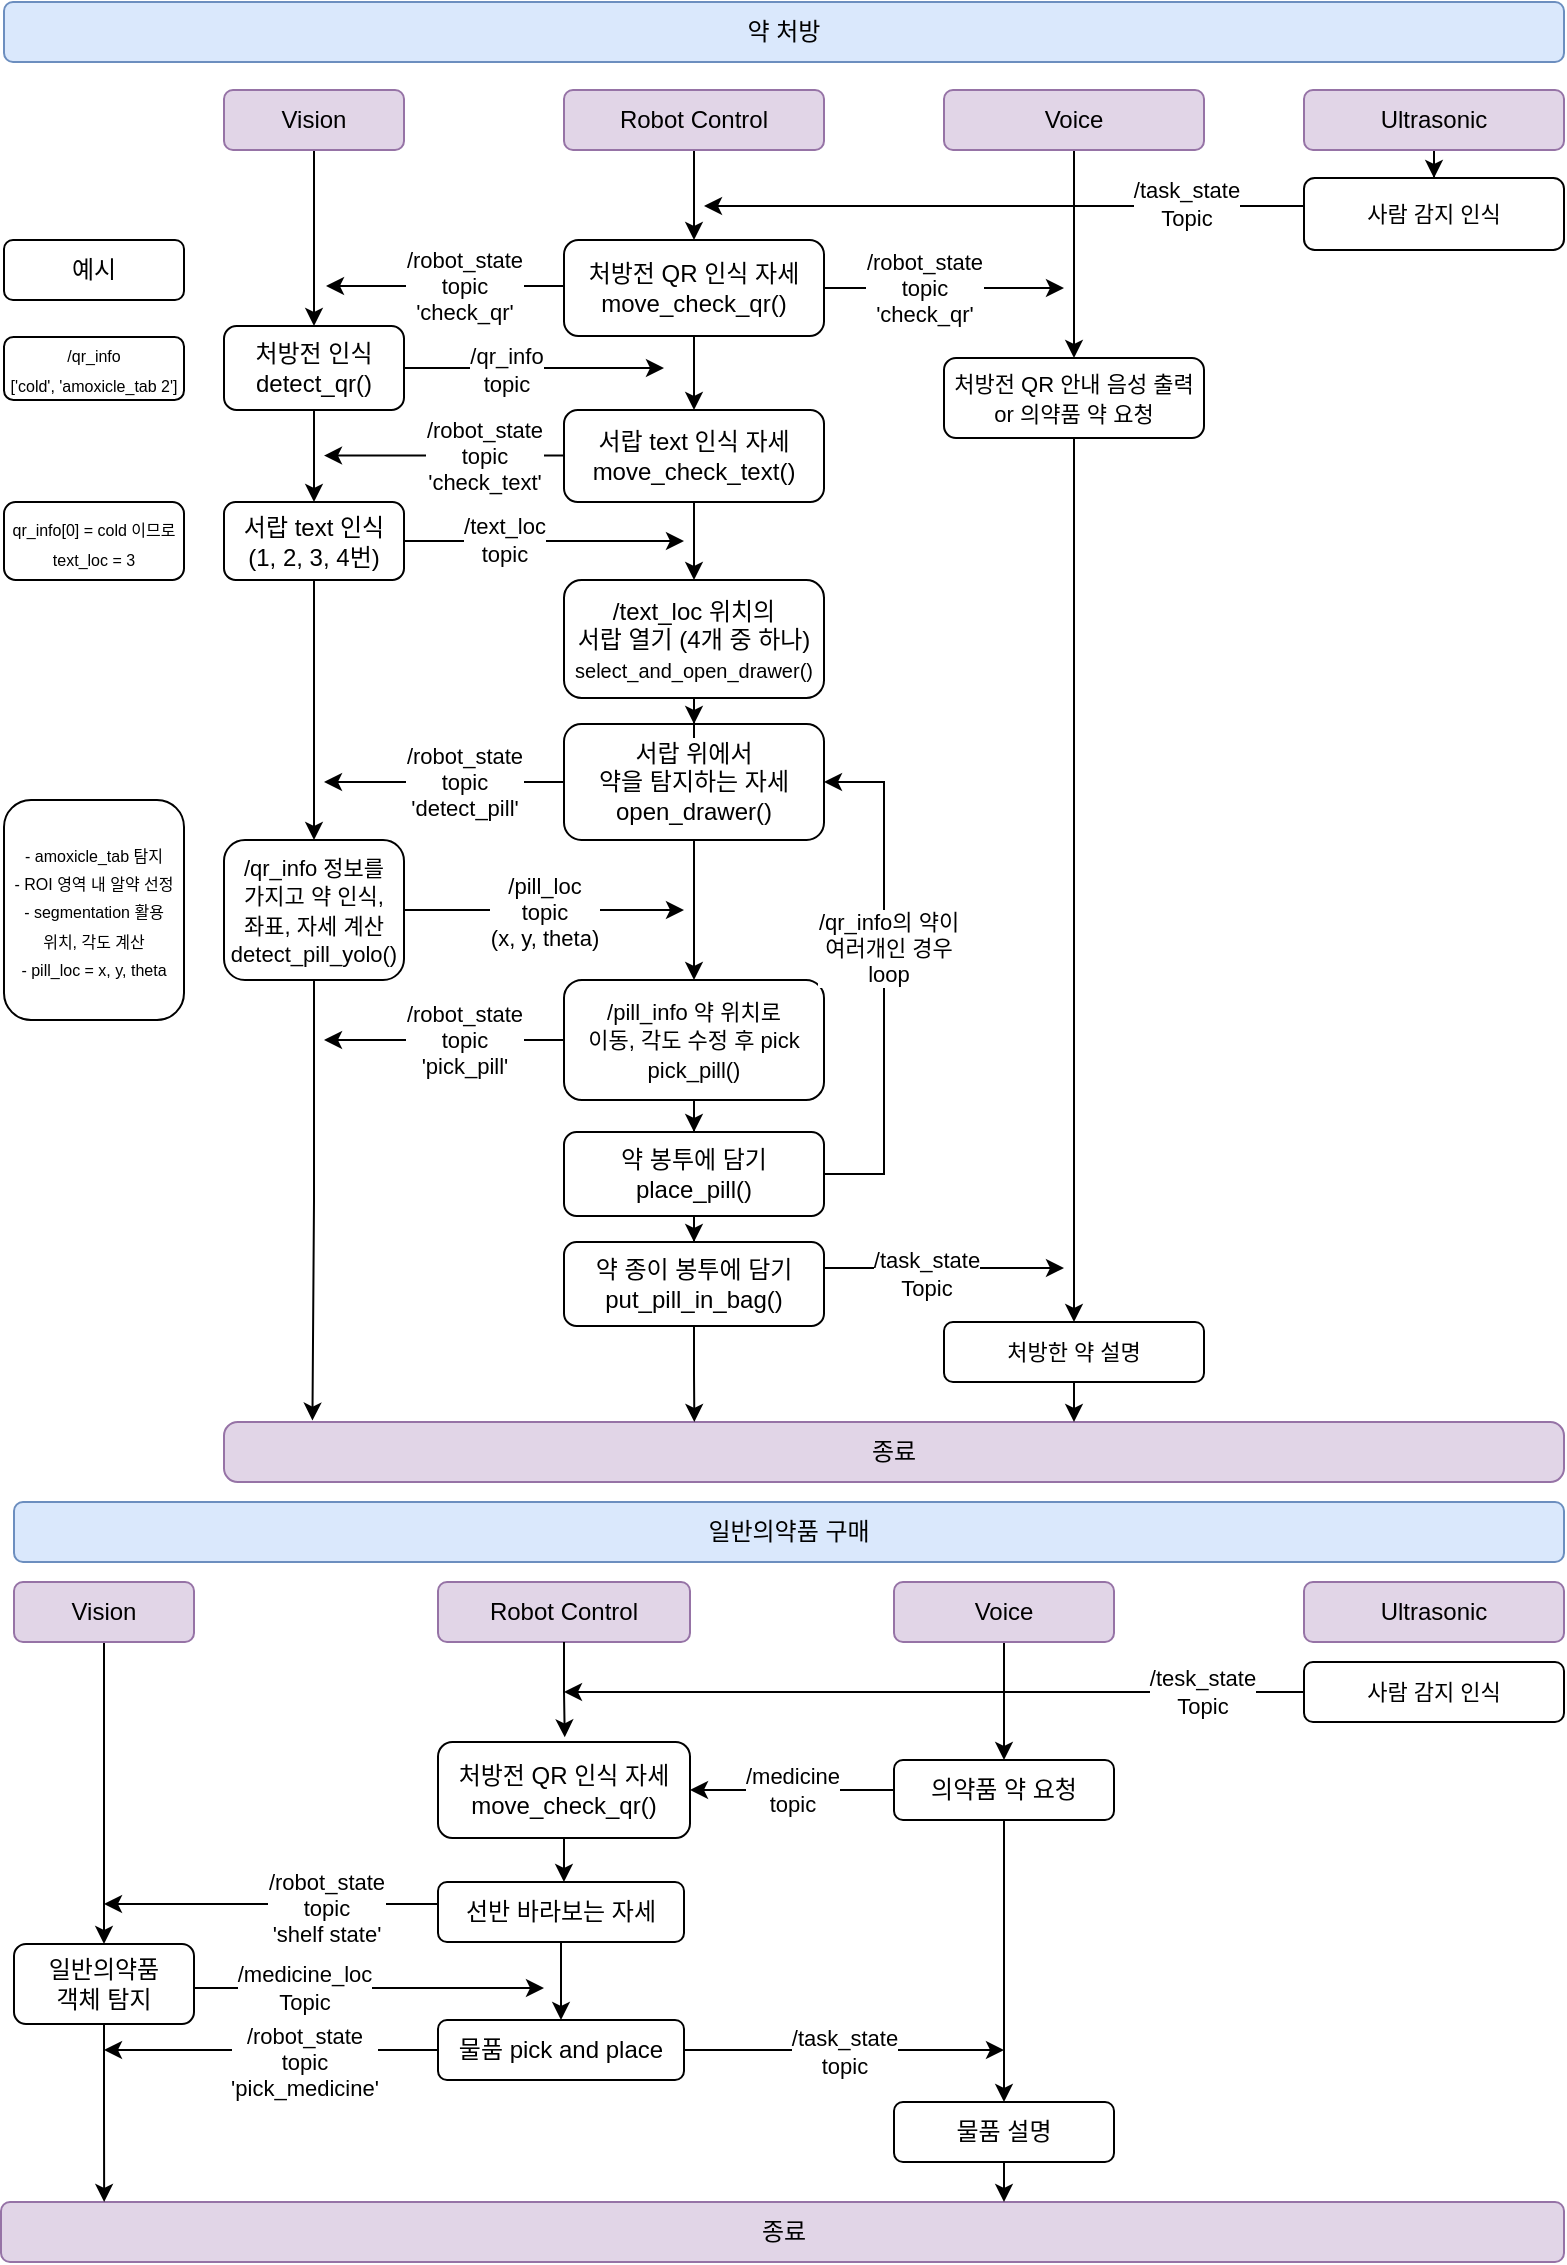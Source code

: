 <mxfile version="27.1.3">
  <diagram name="페이지-1" id="VVqCfOVXfzy3V_eHcKEl">
    <mxGraphModel dx="1085" dy="611" grid="1" gridSize="10" guides="1" tooltips="1" connect="1" arrows="1" fold="1" page="1" pageScale="1" pageWidth="827" pageHeight="1169" background="#ffffff" math="0" shadow="0">
      <root>
        <mxCell id="0" />
        <mxCell id="1" parent="0" />
        <mxCell id="ZfewzwySDCzYrbojLsdr-8" value="" style="edgeStyle=orthogonalEdgeStyle;rounded=0;orthogonalLoop=1;jettySize=auto;html=1;" parent="1" source="4uhuHD_OqtdL1rbwjFQc-1" target="4uhuHD_OqtdL1rbwjFQc-3" edge="1">
          <mxGeometry relative="1" as="geometry" />
        </mxCell>
        <mxCell id="4uhuHD_OqtdL1rbwjFQc-1" value="Vision" style="rounded=1;whiteSpace=wrap;html=1;fillColor=#e1d5e7;strokeColor=#9673a6;" parent="1" vertex="1">
          <mxGeometry x="130" y="64" width="90" height="30" as="geometry" />
        </mxCell>
        <mxCell id="ZfewzwySDCzYrbojLsdr-11" style="edgeStyle=orthogonalEdgeStyle;rounded=0;orthogonalLoop=1;jettySize=auto;html=1;entryX=0.5;entryY=0;entryDx=0;entryDy=0;" parent="1" source="4uhuHD_OqtdL1rbwjFQc-2" target="4uhuHD_OqtdL1rbwjFQc-4" edge="1">
          <mxGeometry relative="1" as="geometry" />
        </mxCell>
        <mxCell id="4uhuHD_OqtdL1rbwjFQc-2" value="Robot Control" style="rounded=1;whiteSpace=wrap;html=1;fillColor=#e1d5e7;strokeColor=#9673a6;" parent="1" vertex="1">
          <mxGeometry x="300" y="64" width="130" height="30" as="geometry" />
        </mxCell>
        <mxCell id="ZfewzwySDCzYrbojLsdr-15" style="edgeStyle=orthogonalEdgeStyle;rounded=0;orthogonalLoop=1;jettySize=auto;html=1;" parent="1" source="4uhuHD_OqtdL1rbwjFQc-3" edge="1">
          <mxGeometry relative="1" as="geometry">
            <mxPoint x="350" y="203" as="targetPoint" />
          </mxGeometry>
        </mxCell>
        <mxCell id="ZfewzwySDCzYrbojLsdr-16" value="/qr_info&lt;div&gt;topic&lt;/div&gt;" style="edgeLabel;html=1;align=center;verticalAlign=middle;resizable=0;points=[];" parent="ZfewzwySDCzYrbojLsdr-15" vertex="1" connectable="0">
          <mxGeometry x="0.117" relative="1" as="geometry">
            <mxPoint x="-22" as="offset" />
          </mxGeometry>
        </mxCell>
        <mxCell id="ZfewzwySDCzYrbojLsdr-26" style="edgeStyle=orthogonalEdgeStyle;rounded=0;orthogonalLoop=1;jettySize=auto;html=1;entryX=0.5;entryY=0;entryDx=0;entryDy=0;" parent="1" source="4uhuHD_OqtdL1rbwjFQc-3" target="ZfewzwySDCzYrbojLsdr-25" edge="1">
          <mxGeometry relative="1" as="geometry" />
        </mxCell>
        <mxCell id="4uhuHD_OqtdL1rbwjFQc-3" value="처방전 인식&lt;div&gt;detect_qr()&lt;/div&gt;" style="rounded=1;whiteSpace=wrap;html=1;" parent="1" vertex="1">
          <mxGeometry x="130" y="182" width="90" height="42" as="geometry" />
        </mxCell>
        <mxCell id="ZfewzwySDCzYrbojLsdr-12" value="/robot_state&lt;div&gt;topic&lt;/div&gt;&lt;div&gt;&#39;check_qr&#39;&lt;/div&gt;" style="edgeStyle=orthogonalEdgeStyle;rounded=0;orthogonalLoop=1;jettySize=auto;html=1;" parent="1" edge="1">
          <mxGeometry x="-0.147" relative="1" as="geometry">
            <mxPoint x="181" y="162" as="targetPoint" />
            <mxPoint x="301" y="162.032" as="sourcePoint" />
            <mxPoint as="offset" />
          </mxGeometry>
        </mxCell>
        <mxCell id="ZfewzwySDCzYrbojLsdr-18" value="" style="edgeStyle=orthogonalEdgeStyle;rounded=0;orthogonalLoop=1;jettySize=auto;html=1;" parent="1" source="4uhuHD_OqtdL1rbwjFQc-4" target="ZfewzwySDCzYrbojLsdr-17" edge="1">
          <mxGeometry relative="1" as="geometry" />
        </mxCell>
        <mxCell id="VaNRtjLqdTXlUVfQ7H0l-16" value="&lt;span style=&quot;forced-color-adjust: none; color: light-dark(rgb(0, 0, 0), rgb(237, 237, 237)); font-family: Helvetica; font-size: 11px; font-style: normal; font-variant-ligatures: normal; font-variant-caps: normal; font-weight: 400; letter-spacing: normal; orphans: 2; text-align: center; text-indent: 0px; text-transform: none; widows: 2; word-spacing: 0px; -webkit-text-stroke-width: 0px; white-space: nowrap; background-color: light-dark(rgb(255, 255, 255), rgb(18, 18, 18)); text-decoration-thickness: initial; text-decoration-style: initial; text-decoration-color: initial; float: none; display: inline !important;&quot; data-mx-given-colors=&quot;{&amp;quot;color&amp;quot;:&amp;quot;rgb(0, 0, 0)&amp;quot;,&amp;quot;background-color&amp;quot;:&amp;quot;rgb(255, 255, 255)&amp;quot;}&quot;&gt;/robot_state&lt;/span&gt;&lt;div style=&quot;forced-color-adjust: none; color: light-dark(rgb(0, 0, 0), rgb(237, 237, 237)); font-family: Helvetica; font-size: 11px; font-style: normal; font-variant-ligatures: normal; font-variant-caps: normal; font-weight: 400; letter-spacing: normal; orphans: 2; text-align: center; text-indent: 0px; text-transform: none; widows: 2; word-spacing: 0px; -webkit-text-stroke-width: 0px; white-space: nowrap; text-decoration-thickness: initial; text-decoration-style: initial; text-decoration-color: initial;&quot; data-mx-given-colors=&quot;{&amp;quot;color&amp;quot;:&amp;quot;rgb(0, 0, 0)&amp;quot;}&quot;&gt;topic&lt;/div&gt;&lt;div style=&quot;forced-color-adjust: none; color: light-dark(rgb(0, 0, 0), rgb(237, 237, 237)); font-family: Helvetica; font-size: 11px; font-style: normal; font-variant-ligatures: normal; font-variant-caps: normal; font-weight: 400; letter-spacing: normal; orphans: 2; text-align: center; text-indent: 0px; text-transform: none; widows: 2; word-spacing: 0px; -webkit-text-stroke-width: 0px; white-space: nowrap; text-decoration-thickness: initial; text-decoration-style: initial; text-decoration-color: initial;&quot; data-mx-given-colors=&quot;{&amp;quot;color&amp;quot;:&amp;quot;rgb(0, 0, 0)&amp;quot;}&quot;&gt;&#39;check_qr&#39;&lt;/div&gt;" style="edgeStyle=orthogonalEdgeStyle;rounded=0;orthogonalLoop=1;jettySize=auto;html=1;" parent="1" source="4uhuHD_OqtdL1rbwjFQc-4" edge="1">
          <mxGeometry x="-0.17" relative="1" as="geometry">
            <mxPoint x="550" y="163" as="targetPoint" />
            <mxPoint as="offset" />
          </mxGeometry>
        </mxCell>
        <mxCell id="4uhuHD_OqtdL1rbwjFQc-4" value="처방전 QR 인식 자세&lt;div&gt;move_check_qr()&lt;/div&gt;" style="rounded=1;whiteSpace=wrap;html=1;" parent="1" vertex="1">
          <mxGeometry x="300" y="139" width="130" height="48" as="geometry" />
        </mxCell>
        <mxCell id="4uhuHD_OqtdL1rbwjFQc-9" value="" style="edgeStyle=orthogonalEdgeStyle;rounded=0;orthogonalLoop=1;jettySize=auto;html=1;" parent="1" source="4uhuHD_OqtdL1rbwjFQc-6" target="4uhuHD_OqtdL1rbwjFQc-8" edge="1">
          <mxGeometry relative="1" as="geometry" />
        </mxCell>
        <mxCell id="ZfewzwySDCzYrbojLsdr-33" value="&lt;span style=&quot;forced-color-adjust: none; color: rgb(0, 0, 0); font-family: Helvetica; font-size: 11px; font-style: normal; font-variant-ligatures: normal; font-variant-caps: normal; font-weight: 400; letter-spacing: normal; orphans: 2; text-align: center; text-indent: 0px; text-transform: none; widows: 2; word-spacing: 0px; -webkit-text-stroke-width: 0px; white-space: nowrap; background-color: rgb(255, 255, 255); text-decoration-thickness: initial; text-decoration-style: initial; text-decoration-color: initial; float: none; display: inline !important;&quot;&gt;/robot_state&lt;/span&gt;&lt;div style=&quot;forced-color-adjust: none; color: rgb(0, 0, 0); font-family: Helvetica; font-size: 11px; font-style: normal; font-variant-ligatures: normal; font-variant-caps: normal; font-weight: 400; letter-spacing: normal; orphans: 2; text-align: center; text-indent: 0px; text-transform: none; widows: 2; word-spacing: 0px; -webkit-text-stroke-width: 0px; white-space: nowrap; text-decoration-thickness: initial; text-decoration-style: initial; text-decoration-color: initial;&quot;&gt;topic&lt;/div&gt;&lt;div style=&quot;forced-color-adjust: none; color: rgb(0, 0, 0); font-family: Helvetica; font-size: 11px; font-style: normal; font-variant-ligatures: normal; font-variant-caps: normal; font-weight: 400; letter-spacing: normal; orphans: 2; text-align: center; text-indent: 0px; text-transform: none; widows: 2; word-spacing: 0px; -webkit-text-stroke-width: 0px; white-space: nowrap; text-decoration-thickness: initial; text-decoration-style: initial; text-decoration-color: initial;&quot;&gt;&#39;detect_pill&#39;&lt;/div&gt;" style="edgeStyle=orthogonalEdgeStyle;rounded=0;orthogonalLoop=1;jettySize=auto;html=1;" parent="1" source="4uhuHD_OqtdL1rbwjFQc-6" edge="1">
          <mxGeometry x="-0.17" relative="1" as="geometry">
            <mxPoint x="180" y="410" as="targetPoint" />
            <mxPoint as="offset" />
          </mxGeometry>
        </mxCell>
        <mxCell id="4uhuHD_OqtdL1rbwjFQc-6" value="서랍 위에서&lt;div&gt;약을 탐지하는 자세&lt;/div&gt;&lt;div&gt;open_drawer()&lt;/div&gt;" style="rounded=1;whiteSpace=wrap;html=1;" parent="1" vertex="1">
          <mxGeometry x="300" y="381" width="130" height="58" as="geometry" />
        </mxCell>
        <mxCell id="ZfewzwySDCzYrbojLsdr-38" value="&lt;span style=&quot;forced-color-adjust: none; color: rgb(0, 0, 0); font-family: Helvetica; font-size: 11px; font-style: normal; font-variant-ligatures: normal; font-variant-caps: normal; font-weight: 400; letter-spacing: normal; orphans: 2; text-align: center; text-indent: 0px; text-transform: none; widows: 2; word-spacing: 0px; -webkit-text-stroke-width: 0px; white-space: nowrap; background-color: rgb(255, 255, 255); text-decoration-thickness: initial; text-decoration-style: initial; text-decoration-color: initial; float: none; display: inline !important;&quot;&gt;/robot_state&lt;/span&gt;&lt;div style=&quot;forced-color-adjust: none; color: rgb(0, 0, 0); font-family: Helvetica; font-size: 11px; font-style: normal; font-variant-ligatures: normal; font-variant-caps: normal; font-weight: 400; letter-spacing: normal; orphans: 2; text-align: center; text-indent: 0px; text-transform: none; widows: 2; word-spacing: 0px; -webkit-text-stroke-width: 0px; white-space: nowrap; text-decoration-thickness: initial; text-decoration-style: initial; text-decoration-color: initial;&quot;&gt;topic&lt;/div&gt;&lt;div style=&quot;forced-color-adjust: none; color: rgb(0, 0, 0); font-family: Helvetica; font-size: 11px; font-style: normal; font-variant-ligatures: normal; font-variant-caps: normal; font-weight: 400; letter-spacing: normal; orphans: 2; text-align: center; text-indent: 0px; text-transform: none; widows: 2; word-spacing: 0px; -webkit-text-stroke-width: 0px; white-space: nowrap; text-decoration-thickness: initial; text-decoration-style: initial; text-decoration-color: initial;&quot;&gt;&#39;pick_pill&#39;&lt;/div&gt;" style="edgeStyle=orthogonalEdgeStyle;rounded=0;orthogonalLoop=1;jettySize=auto;html=1;" parent="1" source="4uhuHD_OqtdL1rbwjFQc-8" edge="1">
          <mxGeometry x="-0.17" relative="1" as="geometry">
            <mxPoint x="180.0" y="539" as="targetPoint" />
            <mxPoint as="offset" />
          </mxGeometry>
        </mxCell>
        <mxCell id="ZfewzwySDCzYrbojLsdr-40" style="edgeStyle=orthogonalEdgeStyle;rounded=0;orthogonalLoop=1;jettySize=auto;html=1;entryX=0.5;entryY=0;entryDx=0;entryDy=0;" parent="1" source="4uhuHD_OqtdL1rbwjFQc-8" target="4uhuHD_OqtdL1rbwjFQc-15" edge="1">
          <mxGeometry relative="1" as="geometry" />
        </mxCell>
        <mxCell id="4uhuHD_OqtdL1rbwjFQc-8" value="&lt;span style=&quot;font-size: 11px; text-wrap-mode: nowrap; background-color: rgb(255, 255, 255);&quot;&gt;/pill_info 약 위치로 &lt;br&gt;이동, 각도 수정 후 pick&lt;/span&gt;&lt;div&gt;&lt;span style=&quot;font-size: 11px; text-wrap-mode: nowrap; background-color: rgb(255, 255, 255);&quot;&gt;pick_pill()&lt;/span&gt;&lt;/div&gt;" style="rounded=1;whiteSpace=wrap;html=1;" parent="1" vertex="1">
          <mxGeometry x="300" y="509" width="130" height="60" as="geometry" />
        </mxCell>
        <mxCell id="ZfewzwySDCzYrbojLsdr-51" style="edgeStyle=orthogonalEdgeStyle;rounded=0;orthogonalLoop=1;jettySize=auto;html=1;entryX=1;entryY=0.5;entryDx=0;entryDy=0;" parent="1" source="4uhuHD_OqtdL1rbwjFQc-15" target="4uhuHD_OqtdL1rbwjFQc-6" edge="1">
          <mxGeometry relative="1" as="geometry">
            <Array as="points">
              <mxPoint x="460" y="606" />
              <mxPoint x="460" y="410" />
            </Array>
          </mxGeometry>
        </mxCell>
        <mxCell id="ZfewzwySDCzYrbojLsdr-52" value="&lt;div&gt;/qr_info의 약이&lt;/div&gt;여러개인 경우&lt;div&gt;loop&lt;/div&gt;" style="edgeLabel;html=1;align=center;verticalAlign=middle;resizable=0;points=[];" parent="ZfewzwySDCzYrbojLsdr-51" vertex="1" connectable="0">
          <mxGeometry x="0.118" y="-2" relative="1" as="geometry">
            <mxPoint as="offset" />
          </mxGeometry>
        </mxCell>
        <mxCell id="VaNRtjLqdTXlUVfQ7H0l-12" value="" style="edgeStyle=orthogonalEdgeStyle;rounded=0;orthogonalLoop=1;jettySize=auto;html=1;" parent="1" source="4uhuHD_OqtdL1rbwjFQc-15" target="VaNRtjLqdTXlUVfQ7H0l-11" edge="1">
          <mxGeometry relative="1" as="geometry" />
        </mxCell>
        <mxCell id="4uhuHD_OqtdL1rbwjFQc-15" value="약 봉투에 담기&lt;div&gt;place_pill()&lt;/div&gt;" style="rounded=1;whiteSpace=wrap;html=1;" parent="1" vertex="1">
          <mxGeometry x="300" y="585" width="130" height="42" as="geometry" />
        </mxCell>
        <mxCell id="4uhuHD_OqtdL1rbwjFQc-18" value="약 처방" style="rounded=1;whiteSpace=wrap;html=1;fillColor=#dae8fc;strokeColor=#6c8ebf;" parent="1" vertex="1">
          <mxGeometry x="20" y="20" width="780" height="30" as="geometry" />
        </mxCell>
        <mxCell id="NTEcIHUlj5o2l75i7hv5-12" style="edgeStyle=orthogonalEdgeStyle;rounded=0;orthogonalLoop=1;jettySize=auto;html=1;entryX=0.5;entryY=0;entryDx=0;entryDy=0;" parent="1" source="4uhuHD_OqtdL1rbwjFQc-22" target="4uhuHD_OqtdL1rbwjFQc-32" edge="1">
          <mxGeometry relative="1" as="geometry" />
        </mxCell>
        <mxCell id="4uhuHD_OqtdL1rbwjFQc-22" value="Vision" style="rounded=1;whiteSpace=wrap;html=1;fillColor=#e1d5e7;strokeColor=#9673a6;" parent="1" vertex="1">
          <mxGeometry x="25" y="810" width="90" height="30" as="geometry" />
        </mxCell>
        <mxCell id="4uhuHD_OqtdL1rbwjFQc-23" value="Robot Control" style="rounded=1;whiteSpace=wrap;html=1;fillColor=#e1d5e7;strokeColor=#9673a6;" parent="1" vertex="1">
          <mxGeometry x="237" y="810" width="126" height="30" as="geometry" />
        </mxCell>
        <mxCell id="4Y7MrG0Yg-tEDEvkfqsa-24" style="edgeStyle=orthogonalEdgeStyle;rounded=0;orthogonalLoop=1;jettySize=auto;html=1;entryX=0.5;entryY=0;entryDx=0;entryDy=0;" edge="1" parent="1" source="4uhuHD_OqtdL1rbwjFQc-24" target="4uhuHD_OqtdL1rbwjFQc-26">
          <mxGeometry relative="1" as="geometry" />
        </mxCell>
        <mxCell id="4uhuHD_OqtdL1rbwjFQc-24" value="Voice" style="rounded=1;whiteSpace=wrap;html=1;fillColor=#e1d5e7;strokeColor=#9673a6;" parent="1" vertex="1">
          <mxGeometry x="465" y="810" width="110" height="30" as="geometry" />
        </mxCell>
        <mxCell id="NTEcIHUlj5o2l75i7hv5-8" style="edgeStyle=orthogonalEdgeStyle;rounded=0;orthogonalLoop=1;jettySize=auto;html=1;entryX=0.5;entryY=0;entryDx=0;entryDy=0;" parent="1" source="4uhuHD_OqtdL1rbwjFQc-26" target="NTEcIHUlj5o2l75i7hv5-6" edge="1">
          <mxGeometry relative="1" as="geometry" />
        </mxCell>
        <mxCell id="4Y7MrG0Yg-tEDEvkfqsa-23" value="&lt;span style=&quot;color: rgb(0, 0, 0); font-family: Helvetica; font-size: 11px; font-style: normal; font-variant-ligatures: normal; font-variant-caps: normal; font-weight: 400; letter-spacing: normal; orphans: 2; text-align: center; text-indent: 0px; text-transform: none; widows: 2; word-spacing: 0px; -webkit-text-stroke-width: 0px; white-space: nowrap; background-color: rgb(255, 255, 255); text-decoration-thickness: initial; text-decoration-style: initial; text-decoration-color: initial; display: inline !important; float: none;&quot;&gt;/medicine&lt;/span&gt;&lt;div style=&quot;forced-color-adjust: none; color: rgb(0, 0, 0); font-family: Helvetica; font-size: 11px; font-style: normal; font-variant-ligatures: normal; font-variant-caps: normal; font-weight: 400; letter-spacing: normal; orphans: 2; text-align: center; text-indent: 0px; text-transform: none; widows: 2; word-spacing: 0px; -webkit-text-stroke-width: 0px; white-space: nowrap; text-decoration-thickness: initial; text-decoration-style: initial; text-decoration-color: initial;&quot;&gt;topic&lt;/div&gt;" style="edgeStyle=orthogonalEdgeStyle;rounded=0;orthogonalLoop=1;jettySize=auto;html=1;entryX=1;entryY=0.5;entryDx=0;entryDy=0;" edge="1" parent="1" source="4uhuHD_OqtdL1rbwjFQc-26" target="4Y7MrG0Yg-tEDEvkfqsa-17">
          <mxGeometry relative="1" as="geometry" />
        </mxCell>
        <mxCell id="4uhuHD_OqtdL1rbwjFQc-26" value="의약품 약 요청" style="rounded=1;whiteSpace=wrap;html=1;" parent="1" vertex="1">
          <mxGeometry x="465" y="899" width="110" height="30" as="geometry" />
        </mxCell>
        <mxCell id="4uhuHD_OqtdL1rbwjFQc-28" value="일반의약품 구매" style="rounded=1;whiteSpace=wrap;html=1;fillColor=#dae8fc;strokeColor=#6c8ebf;" parent="1" vertex="1">
          <mxGeometry x="25" y="770" width="775" height="30" as="geometry" />
        </mxCell>
        <mxCell id="4Y7MrG0Yg-tEDEvkfqsa-39" style="edgeStyle=orthogonalEdgeStyle;rounded=0;orthogonalLoop=1;jettySize=auto;html=1;entryX=0.5;entryY=0;entryDx=0;entryDy=0;" edge="1" parent="1" source="4uhuHD_OqtdL1rbwjFQc-29" target="4uhuHD_OqtdL1rbwjFQc-37">
          <mxGeometry relative="1" as="geometry" />
        </mxCell>
        <mxCell id="4Y7MrG0Yg-tEDEvkfqsa-52" style="edgeStyle=orthogonalEdgeStyle;rounded=0;orthogonalLoop=1;jettySize=auto;html=1;" edge="1" parent="1">
          <mxGeometry relative="1" as="geometry">
            <mxPoint x="70" y="971" as="targetPoint" />
            <mxPoint x="237" y="971" as="sourcePoint" />
          </mxGeometry>
        </mxCell>
        <mxCell id="4Y7MrG0Yg-tEDEvkfqsa-53" value="&lt;span style=&quot;color: rgb(0, 0, 0); background-color: rgb(255, 255, 255); float: none; display: inline !important;&quot;&gt;/robot_state&lt;/span&gt;&lt;div style=&quot;color: rgb(0, 0, 0);&quot;&gt;topic&lt;/div&gt;&lt;div style=&quot;color: rgb(0, 0, 0);&quot;&gt;&#39;shelf state&#39;&lt;/div&gt;" style="edgeLabel;html=1;align=center;verticalAlign=middle;resizable=0;points=[];" vertex="1" connectable="0" parent="4Y7MrG0Yg-tEDEvkfqsa-52">
          <mxGeometry x="-0.323" y="2" relative="1" as="geometry">
            <mxPoint as="offset" />
          </mxGeometry>
        </mxCell>
        <mxCell id="4uhuHD_OqtdL1rbwjFQc-29" value="선반 바라보는 자세" style="rounded=1;whiteSpace=wrap;html=1;" parent="1" vertex="1">
          <mxGeometry x="237" y="960" width="123" height="30" as="geometry" />
        </mxCell>
        <mxCell id="4Y7MrG0Yg-tEDEvkfqsa-51" value="&lt;div&gt;/medicine_loc&lt;br&gt;&lt;div style=&quot;forced-color-adjust: none; color: rgb(0, 0, 0); font-family: Helvetica; font-size: 11px; font-style: normal; font-variant-ligatures: normal; font-variant-caps: normal; font-weight: 400; letter-spacing: normal; orphans: 2; text-align: center; text-indent: 0px; text-transform: none; widows: 2; word-spacing: 0px; -webkit-text-stroke-width: 0px; white-space: nowrap; text-decoration-thickness: initial; text-decoration-style: initial; text-decoration-color: initial;&quot;&gt;Topic&lt;/div&gt;&lt;/div&gt;" style="edgeStyle=orthogonalEdgeStyle;rounded=0;orthogonalLoop=1;jettySize=auto;html=1;" edge="1" parent="1">
          <mxGeometry x="-0.373" relative="1" as="geometry">
            <mxPoint x="290" y="1013" as="targetPoint" />
            <mxPoint x="115" y="1013" as="sourcePoint" />
            <mxPoint as="offset" />
          </mxGeometry>
        </mxCell>
        <mxCell id="4uhuHD_OqtdL1rbwjFQc-32" value="일반의약품&lt;div&gt;객체 탐지&lt;/div&gt;" style="rounded=1;whiteSpace=wrap;html=1;" parent="1" vertex="1">
          <mxGeometry x="25" y="991" width="90" height="40" as="geometry" />
        </mxCell>
        <mxCell id="4Y7MrG0Yg-tEDEvkfqsa-34" value="&lt;span style=&quot;forced-color-adjust: none; color: light-dark(rgb(0, 0, 0), rgb(237, 237, 237)); font-family: Helvetica; font-size: 11px; font-style: normal; font-variant-ligatures: normal; font-variant-caps: normal; font-weight: 400; letter-spacing: normal; orphans: 2; text-align: center; text-indent: 0px; text-transform: none; widows: 2; word-spacing: 0px; -webkit-text-stroke-width: 0px; white-space: nowrap; background-color: light-dark(rgb(255, 255, 255), rgb(18, 18, 18)); text-decoration-thickness: initial; text-decoration-style: initial; text-decoration-color: initial; float: none; display: inline !important;&quot; data-mx-given-colors=&quot;{&amp;quot;color&amp;quot;:&amp;quot;rgb(0, 0, 0)&amp;quot;,&amp;quot;background-color&amp;quot;:&amp;quot;rgb(255, 255, 255)&amp;quot;}&quot;&gt;/task_state&lt;/span&gt;&lt;div style=&quot;forced-color-adjust: none; color: light-dark(rgb(0, 0, 0), rgb(237, 237, 237)); font-family: Helvetica; font-size: 11px; font-style: normal; font-variant-ligatures: normal; font-variant-caps: normal; font-weight: 400; letter-spacing: normal; orphans: 2; text-align: center; text-indent: 0px; text-transform: none; widows: 2; word-spacing: 0px; -webkit-text-stroke-width: 0px; white-space: nowrap; text-decoration-thickness: initial; text-decoration-style: initial; text-decoration-color: initial;&quot; data-mx-given-colors=&quot;{&amp;quot;color&amp;quot;:&amp;quot;rgb(0, 0, 0)&amp;quot;}&quot;&gt;topic&lt;/div&gt;" style="edgeStyle=orthogonalEdgeStyle;rounded=0;orthogonalLoop=1;jettySize=auto;html=1;" edge="1" parent="1" source="4uhuHD_OqtdL1rbwjFQc-37">
          <mxGeometry relative="1" as="geometry">
            <mxPoint x="520" y="1044" as="targetPoint" />
          </mxGeometry>
        </mxCell>
        <mxCell id="4Y7MrG0Yg-tEDEvkfqsa-55" value="&lt;span style=&quot;forced-color-adjust: none; color: rgb(0, 0, 0); font-family: Helvetica; font-size: 11px; font-style: normal; font-variant-ligatures: normal; font-variant-caps: normal; font-weight: 400; letter-spacing: normal; orphans: 2; text-align: center; text-indent: 0px; text-transform: none; widows: 2; word-spacing: 0px; -webkit-text-stroke-width: 0px; white-space: nowrap; background-color: rgb(255, 255, 255); text-decoration-thickness: initial; text-decoration-style: initial; text-decoration-color: initial; float: none; display: inline !important;&quot;&gt;/robot_state&lt;/span&gt;&lt;div style=&quot;forced-color-adjust: none; color: rgb(0, 0, 0); font-family: Helvetica; font-size: 11px; font-style: normal; font-variant-ligatures: normal; font-variant-caps: normal; font-weight: 400; letter-spacing: normal; orphans: 2; text-align: center; text-indent: 0px; text-transform: none; widows: 2; word-spacing: 0px; -webkit-text-stroke-width: 0px; white-space: nowrap; text-decoration-thickness: initial; text-decoration-style: initial; text-decoration-color: initial;&quot;&gt;topic&lt;/div&gt;&lt;div style=&quot;forced-color-adjust: none; color: rgb(0, 0, 0); font-family: Helvetica; font-size: 11px; font-style: normal; font-variant-ligatures: normal; font-variant-caps: normal; font-weight: 400; letter-spacing: normal; orphans: 2; text-align: center; text-indent: 0px; text-transform: none; widows: 2; word-spacing: 0px; -webkit-text-stroke-width: 0px; white-space: nowrap; text-decoration-thickness: initial; text-decoration-style: initial; text-decoration-color: initial;&quot;&gt;&#39;pick_medicine&#39;&lt;/div&gt;" style="edgeStyle=orthogonalEdgeStyle;rounded=0;orthogonalLoop=1;jettySize=auto;html=1;" edge="1" parent="1" source="4uhuHD_OqtdL1rbwjFQc-37">
          <mxGeometry x="-0.2" y="6" relative="1" as="geometry">
            <mxPoint x="70" y="1044" as="targetPoint" />
            <mxPoint as="offset" />
          </mxGeometry>
        </mxCell>
        <mxCell id="4uhuHD_OqtdL1rbwjFQc-37" value="물품 pick and place" style="rounded=1;whiteSpace=wrap;html=1;" parent="1" vertex="1">
          <mxGeometry x="237" y="1029" width="123" height="30" as="geometry" />
        </mxCell>
        <mxCell id="ZfewzwySDCzYrbojLsdr-20" value="" style="edgeStyle=orthogonalEdgeStyle;rounded=0;orthogonalLoop=1;jettySize=auto;html=1;" parent="1" source="ZfewzwySDCzYrbojLsdr-17" target="ZfewzwySDCzYrbojLsdr-19" edge="1">
          <mxGeometry relative="1" as="geometry" />
        </mxCell>
        <mxCell id="ZfewzwySDCzYrbojLsdr-17" value="서랍 text 인식 자세&lt;div&gt;move_check_text()&lt;/div&gt;" style="rounded=1;whiteSpace=wrap;html=1;" parent="1" vertex="1">
          <mxGeometry x="300" y="224" width="130" height="46" as="geometry" />
        </mxCell>
        <mxCell id="ZfewzwySDCzYrbojLsdr-32" value="" style="edgeStyle=orthogonalEdgeStyle;rounded=0;orthogonalLoop=1;jettySize=auto;html=1;" parent="1" source="ZfewzwySDCzYrbojLsdr-19" target="4uhuHD_OqtdL1rbwjFQc-6" edge="1">
          <mxGeometry relative="1" as="geometry" />
        </mxCell>
        <mxCell id="ZfewzwySDCzYrbojLsdr-19" value="/text_loc 위치의&lt;br&gt;&lt;span style=&quot;background-color: transparent; color: light-dark(rgb(0, 0, 0), rgb(255, 255, 255));&quot;&gt;서랍 열기 (4개 중 하나)&lt;/span&gt;&lt;div&gt;&lt;span style=&quot;background-color: transparent; color: light-dark(rgb(0, 0, 0), rgb(255, 255, 255));&quot;&gt;&lt;font style=&quot;font-size: 10px;&quot;&gt;select_and_open_drawer()&lt;/font&gt;&lt;/span&gt;&lt;/div&gt;" style="rounded=1;whiteSpace=wrap;html=1;" parent="1" vertex="1">
          <mxGeometry x="300" y="309" width="130" height="59" as="geometry" />
        </mxCell>
        <mxCell id="ZfewzwySDCzYrbojLsdr-21" value="/robot_state&lt;div&gt;topic&lt;/div&gt;&lt;div&gt;&#39;check_text&#39;&lt;/div&gt;" style="edgeStyle=orthogonalEdgeStyle;rounded=0;orthogonalLoop=1;jettySize=auto;html=1;" parent="1" edge="1">
          <mxGeometry x="-0.333" relative="1" as="geometry">
            <mxPoint x="180" y="246.77" as="targetPoint" />
            <mxPoint x="300" y="246.802" as="sourcePoint" />
            <mxPoint as="offset" />
          </mxGeometry>
        </mxCell>
        <mxCell id="ZfewzwySDCzYrbojLsdr-30" style="edgeStyle=orthogonalEdgeStyle;rounded=0;orthogonalLoop=1;jettySize=auto;html=1;entryX=0.5;entryY=0;entryDx=0;entryDy=0;" parent="1" source="ZfewzwySDCzYrbojLsdr-25" target="ZfewzwySDCzYrbojLsdr-28" edge="1">
          <mxGeometry relative="1" as="geometry" />
        </mxCell>
        <mxCell id="ZfewzwySDCzYrbojLsdr-47" value="&lt;span style=&quot;forced-color-adjust: none; color: light-dark(rgb(0, 0, 0), rgb(237, 237, 237)); font-family: Helvetica; font-size: 11px; font-style: normal; font-variant-ligatures: normal; font-variant-caps: normal; font-weight: 400; letter-spacing: normal; orphans: 2; text-align: center; text-indent: 0px; text-transform: none; widows: 2; word-spacing: 0px; -webkit-text-stroke-width: 0px; white-space: nowrap; background-color: light-dark(rgb(255, 255, 255), rgb(18, 18, 18)); text-decoration-thickness: initial; text-decoration-style: initial; text-decoration-color: initial; float: none; display: inline !important;&quot; data-mx-given-colors=&quot;{&amp;quot;color&amp;quot;:&amp;quot;rgb(0, 0, 0)&amp;quot;,&amp;quot;background-color&amp;quot;:&amp;quot;rgb(255, 255, 255)&amp;quot;}&quot;&gt;/text_loc&lt;/span&gt;&lt;div style=&quot;forced-color-adjust: none; color: light-dark(rgb(0, 0, 0), rgb(237, 237, 237)); font-family: Helvetica; font-size: 11px; font-style: normal; font-variant-ligatures: normal; font-variant-caps: normal; font-weight: 400; letter-spacing: normal; orphans: 2; text-align: center; text-indent: 0px; text-transform: none; widows: 2; word-spacing: 0px; -webkit-text-stroke-width: 0px; white-space: nowrap; text-decoration-thickness: initial; text-decoration-style: initial; text-decoration-color: initial;&quot; data-mx-given-colors=&quot;{&amp;quot;color&amp;quot;:&amp;quot;rgb(0, 0, 0)&amp;quot;}&quot;&gt;topic&lt;/div&gt;" style="edgeStyle=orthogonalEdgeStyle;rounded=0;orthogonalLoop=1;jettySize=auto;html=1;" parent="1" source="ZfewzwySDCzYrbojLsdr-25" edge="1">
          <mxGeometry x="-0.288" y="1" relative="1" as="geometry">
            <mxPoint x="360" y="289.5" as="targetPoint" />
            <mxPoint as="offset" />
          </mxGeometry>
        </mxCell>
        <mxCell id="ZfewzwySDCzYrbojLsdr-25" value="서랍 text 인식&lt;div&gt;(1, 2, 3, 4번)&lt;/div&gt;" style="rounded=1;whiteSpace=wrap;html=1;" parent="1" vertex="1">
          <mxGeometry x="130" y="270" width="90" height="39" as="geometry" />
        </mxCell>
        <mxCell id="ZfewzwySDCzYrbojLsdr-48" value="&lt;span style=&quot;color: rgb(0, 0, 0); font-family: Helvetica; font-size: 11px; font-style: normal; font-variant-ligatures: normal; font-variant-caps: normal; font-weight: 400; letter-spacing: normal; orphans: 2; text-align: center; text-indent: 0px; text-transform: none; widows: 2; word-spacing: 0px; -webkit-text-stroke-width: 0px; white-space: nowrap; background-color: rgb(255, 255, 255); text-decoration-thickness: initial; text-decoration-style: initial; text-decoration-color: initial; float: none; display: inline !important;&quot;&gt;/pill_loc&lt;/span&gt;&lt;div style=&quot;forced-color-adjust: none; color: rgb(0, 0, 0); font-family: Helvetica; font-size: 11px; font-style: normal; font-variant-ligatures: normal; font-variant-caps: normal; font-weight: 400; letter-spacing: normal; orphans: 2; text-align: center; text-indent: 0px; text-transform: none; widows: 2; word-spacing: 0px; -webkit-text-stroke-width: 0px; white-space: nowrap; text-decoration-thickness: initial; text-decoration-style: initial; text-decoration-color: initial;&quot;&gt;topic&lt;/div&gt;&lt;div style=&quot;forced-color-adjust: none; color: rgb(0, 0, 0); font-family: Helvetica; font-size: 11px; font-style: normal; font-variant-ligatures: normal; font-variant-caps: normal; font-weight: 400; letter-spacing: normal; orphans: 2; text-align: center; text-indent: 0px; text-transform: none; widows: 2; word-spacing: 0px; -webkit-text-stroke-width: 0px; white-space: nowrap; text-decoration-thickness: initial; text-decoration-style: initial; text-decoration-color: initial;&quot;&gt;(x, y, theta)&lt;/div&gt;" style="edgeStyle=orthogonalEdgeStyle;rounded=0;orthogonalLoop=1;jettySize=auto;html=1;" parent="1" source="ZfewzwySDCzYrbojLsdr-28" edge="1">
          <mxGeometry relative="1" as="geometry">
            <mxPoint x="360" y="474" as="targetPoint" />
          </mxGeometry>
        </mxCell>
        <mxCell id="ZfewzwySDCzYrbojLsdr-28" value="&lt;span style=&quot;font-size: 11px; text-wrap-mode: nowrap; background-color: rgb(255, 255, 255);&quot;&gt;/qr_info 정보를&lt;br&gt;가지고&amp;nbsp;&lt;/span&gt;&lt;span style=&quot;font-size: 11px; background-color: transparent; color: light-dark(rgb(0, 0, 0), rgb(255, 255, 255));&quot;&gt;약 인식,&lt;/span&gt;&lt;div&gt;&lt;div&gt;&lt;font style=&quot;font-size: 11px;&quot;&gt;좌표, 자세 계산&lt;/font&gt;&lt;/div&gt;&lt;/div&gt;&lt;div&gt;&lt;font style=&quot;font-size: 11px;&quot;&gt;detect_pill_yolo()&lt;/font&gt;&lt;/div&gt;" style="rounded=1;whiteSpace=wrap;html=1;" parent="1" vertex="1">
          <mxGeometry x="130" y="439" width="90" height="70" as="geometry" />
        </mxCell>
        <mxCell id="ZfewzwySDCzYrbojLsdr-42" value="종료" style="rounded=1;whiteSpace=wrap;html=1;fillColor=#e1d5e7;strokeColor=#9673a6;arcSize=23;" parent="1" vertex="1">
          <mxGeometry x="130" y="730" width="670" height="30" as="geometry" />
        </mxCell>
        <mxCell id="ZfewzwySDCzYrbojLsdr-56" value="&lt;font style=&quot;font-size: 8px;&quot;&gt;/qr_info&lt;/font&gt;&lt;div&gt;&lt;font style=&quot;font-size: 8px;&quot;&gt;&lt;font style=&quot;&quot;&gt;[&#39;cold&#39;, &#39;amoxicle_tab&lt;span style=&quot;background-color: transparent; color: light-dark(rgb(0, 0, 0), rgb(255, 255, 255));&quot;&gt;&amp;nbsp;2&#39;&lt;/span&gt;&lt;/font&gt;&lt;span style=&quot;background-color: transparent; color: light-dark(rgb(0, 0, 0), rgb(255, 255, 255));&quot;&gt;]&lt;/span&gt;&lt;/font&gt;&lt;/div&gt;" style="rounded=1;whiteSpace=wrap;html=1;" parent="1" vertex="1">
          <mxGeometry x="20" y="187.5" width="90" height="31.5" as="geometry" />
        </mxCell>
        <mxCell id="ZfewzwySDCzYrbojLsdr-57" value="&lt;font style=&quot;font-size: 8px;&quot;&gt;qr_info[0] = cold 이므로&lt;/font&gt;&lt;div&gt;&lt;span style=&quot;text-wrap-mode: nowrap; background-color: rgb(255, 255, 255);&quot;&gt;&lt;font style=&quot;font-size: 8px;&quot;&gt;text_loc = 3&lt;/font&gt;&lt;/span&gt;&lt;/div&gt;" style="rounded=1;whiteSpace=wrap;html=1;" parent="1" vertex="1">
          <mxGeometry x="20" y="270" width="90" height="39" as="geometry" />
        </mxCell>
        <mxCell id="ZfewzwySDCzYrbojLsdr-58" value="&lt;font&gt;예시&lt;/font&gt;" style="rounded=1;whiteSpace=wrap;html=1;" parent="1" vertex="1">
          <mxGeometry x="20" y="139" width="90" height="30" as="geometry" />
        </mxCell>
        <mxCell id="ZfewzwySDCzYrbojLsdr-59" value="&lt;font style=&quot;font-size: 8px;&quot;&gt;- amoxicle_tab 탐지&lt;/font&gt;&lt;div&gt;&lt;font style=&quot;font-size: 8px;&quot;&gt;- ROI 영역 내 알약 선정&lt;/font&gt;&lt;/div&gt;&lt;div&gt;&lt;span style=&quot;font-size: 8px;&quot;&gt;- segmentation 활용&lt;br&gt;위치, 각도 계산&lt;/span&gt;&lt;/div&gt;&lt;div&gt;&lt;font style=&quot;font-size: 8px;&quot;&gt;- pill_loc = x, y, theta&lt;/font&gt;&lt;/div&gt;" style="rounded=1;whiteSpace=wrap;html=1;" parent="1" vertex="1">
          <mxGeometry x="20" y="419" width="90" height="110" as="geometry" />
        </mxCell>
        <mxCell id="VaNRtjLqdTXlUVfQ7H0l-8" style="edgeStyle=orthogonalEdgeStyle;rounded=0;orthogonalLoop=1;jettySize=auto;html=1;entryX=0.5;entryY=0;entryDx=0;entryDy=0;" parent="1" source="VaNRtjLqdTXlUVfQ7H0l-1" target="VaNRtjLqdTXlUVfQ7H0l-5" edge="1">
          <mxGeometry relative="1" as="geometry" />
        </mxCell>
        <mxCell id="VaNRtjLqdTXlUVfQ7H0l-1" value="Voice" style="rounded=1;whiteSpace=wrap;html=1;fillColor=#e1d5e7;strokeColor=#9673a6;" parent="1" vertex="1">
          <mxGeometry x="490" y="64" width="130" height="30" as="geometry" />
        </mxCell>
        <mxCell id="4Y7MrG0Yg-tEDEvkfqsa-43" style="edgeStyle=orthogonalEdgeStyle;rounded=0;orthogonalLoop=1;jettySize=auto;html=1;entryX=0.5;entryY=0;entryDx=0;entryDy=0;" edge="1" parent="1" source="VaNRtjLqdTXlUVfQ7H0l-5" target="4Y7MrG0Yg-tEDEvkfqsa-42">
          <mxGeometry relative="1" as="geometry" />
        </mxCell>
        <mxCell id="VaNRtjLqdTXlUVfQ7H0l-5" value="&lt;font style=&quot;font-size: 11px;&quot;&gt;처방전 QR 안내 음성 출력&lt;br&gt;or 의약품 약 요청&lt;/font&gt;" style="rounded=1;whiteSpace=wrap;html=1;" parent="1" vertex="1">
          <mxGeometry x="490" y="198" width="130" height="40" as="geometry" />
        </mxCell>
        <mxCell id="4Y7MrG0Yg-tEDEvkfqsa-9" value="" style="edgeStyle=orthogonalEdgeStyle;rounded=0;orthogonalLoop=1;jettySize=auto;html=1;" edge="1" parent="1" source="VaNRtjLqdTXlUVfQ7H0l-7" target="4Y7MrG0Yg-tEDEvkfqsa-5">
          <mxGeometry relative="1" as="geometry" />
        </mxCell>
        <mxCell id="VaNRtjLqdTXlUVfQ7H0l-7" value="Ultrasonic" style="rounded=1;whiteSpace=wrap;html=1;fillColor=#e1d5e7;strokeColor=#9673a6;" parent="1" vertex="1">
          <mxGeometry x="670" y="64" width="130" height="30" as="geometry" />
        </mxCell>
        <mxCell id="4Y7MrG0Yg-tEDEvkfqsa-44" style="edgeStyle=orthogonalEdgeStyle;rounded=0;orthogonalLoop=1;jettySize=auto;html=1;" edge="1" parent="1">
          <mxGeometry relative="1" as="geometry">
            <mxPoint x="550" y="653" as="targetPoint" />
            <mxPoint x="430" y="653" as="sourcePoint" />
          </mxGeometry>
        </mxCell>
        <mxCell id="4Y7MrG0Yg-tEDEvkfqsa-45" value="/task_state&lt;div&gt;Topic&lt;/div&gt;" style="edgeLabel;html=1;align=center;verticalAlign=middle;resizable=0;points=[];" vertex="1" connectable="0" parent="4Y7MrG0Yg-tEDEvkfqsa-44">
          <mxGeometry x="-0.156" y="-3" relative="1" as="geometry">
            <mxPoint as="offset" />
          </mxGeometry>
        </mxCell>
        <mxCell id="VaNRtjLqdTXlUVfQ7H0l-11" value="약 종이 봉투에 담기&lt;div&gt;put_pill_in_bag()&lt;/div&gt;" style="rounded=1;whiteSpace=wrap;html=1;" parent="1" vertex="1">
          <mxGeometry x="300" y="640" width="130" height="42" as="geometry" />
        </mxCell>
        <mxCell id="NTEcIHUlj5o2l75i7hv5-2" value="종료" style="rounded=1;whiteSpace=wrap;html=1;fillColor=#e1d5e7;strokeColor=#9673a6;" parent="1" vertex="1">
          <mxGeometry x="18.5" y="1120" width="781.5" height="30" as="geometry" />
        </mxCell>
        <mxCell id="NTEcIHUlj5o2l75i7hv5-6" value="물품 설명" style="rounded=1;whiteSpace=wrap;html=1;" parent="1" vertex="1">
          <mxGeometry x="465" y="1070" width="110" height="30" as="geometry" />
        </mxCell>
        <mxCell id="4Y7MrG0Yg-tEDEvkfqsa-6" style="edgeStyle=orthogonalEdgeStyle;rounded=0;orthogonalLoop=1;jettySize=auto;html=1;" edge="1" parent="1">
          <mxGeometry relative="1" as="geometry">
            <mxPoint x="370" y="122" as="targetPoint" />
            <mxPoint x="670" y="122" as="sourcePoint" />
          </mxGeometry>
        </mxCell>
        <mxCell id="4Y7MrG0Yg-tEDEvkfqsa-7" value="/task_state&lt;div&gt;Topic&lt;/div&gt;" style="edgeLabel;html=1;align=center;verticalAlign=middle;resizable=0;points=[];" vertex="1" connectable="0" parent="4Y7MrG0Yg-tEDEvkfqsa-6">
          <mxGeometry x="0.018" y="-1" relative="1" as="geometry">
            <mxPoint x="93" as="offset" />
          </mxGeometry>
        </mxCell>
        <mxCell id="4Y7MrG0Yg-tEDEvkfqsa-5" value="&lt;span style=&quot;font-size: 11px;&quot;&gt;사람 감지 인식&lt;/span&gt;" style="rounded=1;whiteSpace=wrap;html=1;" vertex="1" parent="1">
          <mxGeometry x="670" y="108" width="130" height="36" as="geometry" />
        </mxCell>
        <mxCell id="4Y7MrG0Yg-tEDEvkfqsa-11" style="edgeStyle=orthogonalEdgeStyle;rounded=0;orthogonalLoop=1;jettySize=auto;html=1;entryX=0.351;entryY=0;entryDx=0;entryDy=0;entryPerimeter=0;" edge="1" parent="1" source="VaNRtjLqdTXlUVfQ7H0l-11" target="ZfewzwySDCzYrbojLsdr-42">
          <mxGeometry relative="1" as="geometry" />
        </mxCell>
        <mxCell id="4Y7MrG0Yg-tEDEvkfqsa-12" style="edgeStyle=orthogonalEdgeStyle;rounded=0;orthogonalLoop=1;jettySize=auto;html=1;entryX=0.066;entryY=-0.024;entryDx=0;entryDy=0;entryPerimeter=0;" edge="1" parent="1" source="ZfewzwySDCzYrbojLsdr-28" target="ZfewzwySDCzYrbojLsdr-42">
          <mxGeometry relative="1" as="geometry" />
        </mxCell>
        <mxCell id="4Y7MrG0Yg-tEDEvkfqsa-13" value="Ultrasonic" style="rounded=1;whiteSpace=wrap;html=1;fillColor=#e1d5e7;strokeColor=#9673a6;" vertex="1" parent="1">
          <mxGeometry x="670" y="810" width="130" height="30" as="geometry" />
        </mxCell>
        <mxCell id="4Y7MrG0Yg-tEDEvkfqsa-22" value="&lt;span style=&quot;color: rgb(0, 0, 0); font-family: Helvetica; font-size: 11px; font-style: normal; font-variant-ligatures: normal; font-variant-caps: normal; font-weight: 400; letter-spacing: normal; orphans: 2; text-align: center; text-indent: 0px; text-transform: none; widows: 2; word-spacing: 0px; -webkit-text-stroke-width: 0px; white-space: nowrap; background-color: rgb(255, 255, 255); text-decoration-thickness: initial; text-decoration-style: initial; text-decoration-color: initial; display: inline !important; float: none;&quot;&gt;/tesk_state&lt;/span&gt;&lt;div style=&quot;forced-color-adjust: none; color: rgb(0, 0, 0); font-family: Helvetica; font-size: 11px; font-style: normal; font-variant-ligatures: normal; font-variant-caps: normal; font-weight: 400; letter-spacing: normal; orphans: 2; text-align: center; text-indent: 0px; text-transform: none; widows: 2; word-spacing: 0px; -webkit-text-stroke-width: 0px; white-space: nowrap; text-decoration-thickness: initial; text-decoration-style: initial; text-decoration-color: initial;&quot;&gt;Topic&lt;/div&gt;" style="edgeStyle=orthogonalEdgeStyle;rounded=0;orthogonalLoop=1;jettySize=auto;html=1;" edge="1" parent="1" source="4Y7MrG0Yg-tEDEvkfqsa-16">
          <mxGeometry x="-0.723" relative="1" as="geometry">
            <mxPoint x="300" y="865" as="targetPoint" />
            <mxPoint as="offset" />
          </mxGeometry>
        </mxCell>
        <mxCell id="4Y7MrG0Yg-tEDEvkfqsa-16" value="&lt;span style=&quot;font-size: 11px;&quot;&gt;사람 감지 인식&lt;/span&gt;" style="rounded=1;whiteSpace=wrap;html=1;" vertex="1" parent="1">
          <mxGeometry x="670" y="850" width="130" height="30" as="geometry" />
        </mxCell>
        <mxCell id="4Y7MrG0Yg-tEDEvkfqsa-17" value="처방전 QR 인식 자세&lt;div&gt;move_check_qr()&lt;/div&gt;" style="rounded=1;whiteSpace=wrap;html=1;" vertex="1" parent="1">
          <mxGeometry x="237" y="890" width="126" height="48" as="geometry" />
        </mxCell>
        <mxCell id="4Y7MrG0Yg-tEDEvkfqsa-21" style="edgeStyle=orthogonalEdgeStyle;rounded=0;orthogonalLoop=1;jettySize=auto;html=1;entryX=0.503;entryY=-0.049;entryDx=0;entryDy=0;entryPerimeter=0;" edge="1" parent="1" source="4uhuHD_OqtdL1rbwjFQc-23" target="4Y7MrG0Yg-tEDEvkfqsa-17">
          <mxGeometry relative="1" as="geometry" />
        </mxCell>
        <mxCell id="4Y7MrG0Yg-tEDEvkfqsa-25" style="edgeStyle=orthogonalEdgeStyle;rounded=0;orthogonalLoop=1;jettySize=auto;html=1;entryX=0.512;entryY=0;entryDx=0;entryDy=0;entryPerimeter=0;" edge="1" parent="1" source="4Y7MrG0Yg-tEDEvkfqsa-17" target="4uhuHD_OqtdL1rbwjFQc-29">
          <mxGeometry relative="1" as="geometry" />
        </mxCell>
        <mxCell id="4Y7MrG0Yg-tEDEvkfqsa-41" style="edgeStyle=orthogonalEdgeStyle;rounded=0;orthogonalLoop=1;jettySize=auto;html=1;entryX=0.642;entryY=0;entryDx=0;entryDy=0;entryPerimeter=0;" edge="1" parent="1" source="NTEcIHUlj5o2l75i7hv5-6" target="NTEcIHUlj5o2l75i7hv5-2">
          <mxGeometry relative="1" as="geometry" />
        </mxCell>
        <mxCell id="4Y7MrG0Yg-tEDEvkfqsa-42" value="&lt;span style=&quot;font-size: 11px;&quot;&gt;처방한 약 설명&lt;/span&gt;" style="rounded=1;whiteSpace=wrap;html=1;" vertex="1" parent="1">
          <mxGeometry x="490" y="680" width="130" height="30" as="geometry" />
        </mxCell>
        <mxCell id="4Y7MrG0Yg-tEDEvkfqsa-47" style="edgeStyle=orthogonalEdgeStyle;rounded=0;orthogonalLoop=1;jettySize=auto;html=1;entryX=0.634;entryY=0;entryDx=0;entryDy=0;entryPerimeter=0;" edge="1" parent="1" source="4Y7MrG0Yg-tEDEvkfqsa-42" target="ZfewzwySDCzYrbojLsdr-42">
          <mxGeometry relative="1" as="geometry" />
        </mxCell>
        <mxCell id="4Y7MrG0Yg-tEDEvkfqsa-54" style="edgeStyle=orthogonalEdgeStyle;rounded=0;orthogonalLoop=1;jettySize=auto;html=1;entryX=0.066;entryY=0;entryDx=0;entryDy=0;entryPerimeter=0;" edge="1" parent="1" source="4uhuHD_OqtdL1rbwjFQc-32" target="NTEcIHUlj5o2l75i7hv5-2">
          <mxGeometry relative="1" as="geometry" />
        </mxCell>
      </root>
    </mxGraphModel>
  </diagram>
</mxfile>
